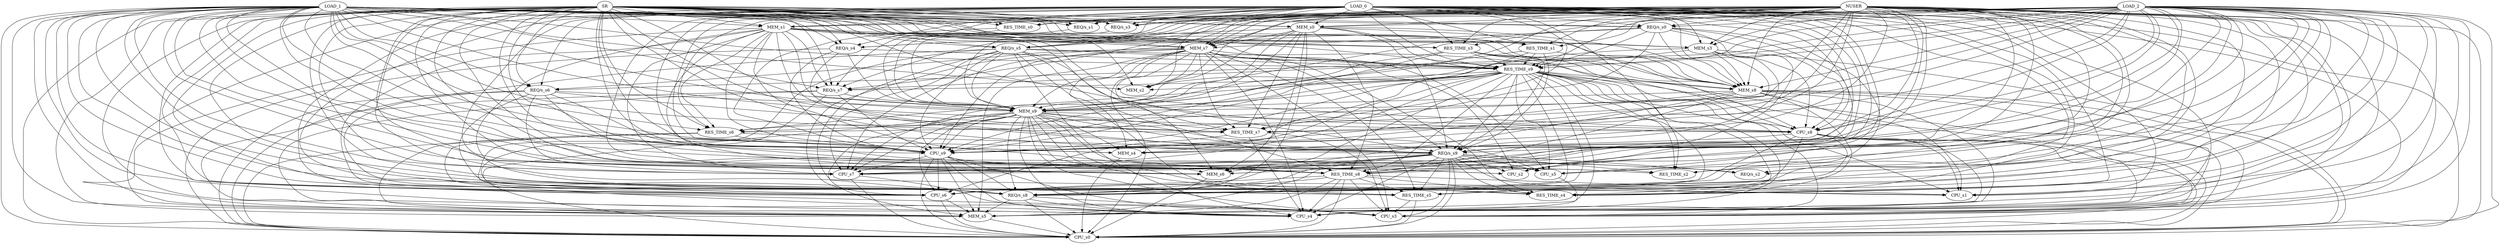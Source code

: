strict digraph "" {
	NUSER -> "REQ/s_s0";
	NUSER -> RES_TIME_s0;
	NUSER -> CPU_s0;
	NUSER -> MEM_s0;
	NUSER -> "REQ/s_s1";
	NUSER -> RES_TIME_s1;
	NUSER -> CPU_s1;
	NUSER -> MEM_s1;
	NUSER -> "REQ/s_s2";
	NUSER -> RES_TIME_s2;
	NUSER -> CPU_s2;
	NUSER -> MEM_s2;
	NUSER -> "REQ/s_s3";
	NUSER -> RES_TIME_s3;
	NUSER -> CPU_s3;
	NUSER -> MEM_s3;
	NUSER -> "REQ/s_s4";
	NUSER -> RES_TIME_s4;
	NUSER -> CPU_s4;
	NUSER -> MEM_s4;
	NUSER -> "REQ/s_s5";
	NUSER -> RES_TIME_s5;
	NUSER -> CPU_s5;
	NUSER -> MEM_s5;
	NUSER -> "REQ/s_s6";
	NUSER -> RES_TIME_s6;
	NUSER -> CPU_s6;
	NUSER -> MEM_s6;
	NUSER -> "REQ/s_s7";
	NUSER -> RES_TIME_s7;
	NUSER -> CPU_s7;
	NUSER -> MEM_s7;
	NUSER -> "REQ/s_s8";
	NUSER -> RES_TIME_s8;
	NUSER -> CPU_s8;
	NUSER -> MEM_s8;
	NUSER -> "REQ/s_s9";
	NUSER -> RES_TIME_s9;
	NUSER -> CPU_s9;
	NUSER -> MEM_s9;
	LOAD_0 -> "REQ/s_s0";
	LOAD_0 -> RES_TIME_s0;
	LOAD_0 -> CPU_s0;
	LOAD_0 -> MEM_s0;
	LOAD_0 -> "REQ/s_s1";
	LOAD_0 -> RES_TIME_s1;
	LOAD_0 -> CPU_s1;
	LOAD_0 -> MEM_s1;
	LOAD_0 -> "REQ/s_s2";
	LOAD_0 -> RES_TIME_s2;
	LOAD_0 -> CPU_s2;
	LOAD_0 -> MEM_s2;
	LOAD_0 -> "REQ/s_s3";
	LOAD_0 -> RES_TIME_s3;
	LOAD_0 -> CPU_s3;
	LOAD_0 -> MEM_s3;
	LOAD_0 -> "REQ/s_s4";
	LOAD_0 -> RES_TIME_s4;
	LOAD_0 -> CPU_s4;
	LOAD_0 -> MEM_s4;
	LOAD_0 -> "REQ/s_s5";
	LOAD_0 -> RES_TIME_s5;
	LOAD_0 -> CPU_s5;
	LOAD_0 -> MEM_s5;
	LOAD_0 -> "REQ/s_s6";
	LOAD_0 -> RES_TIME_s6;
	LOAD_0 -> CPU_s6;
	LOAD_0 -> MEM_s6;
	LOAD_0 -> "REQ/s_s7";
	LOAD_0 -> RES_TIME_s7;
	LOAD_0 -> CPU_s7;
	LOAD_0 -> MEM_s7;
	LOAD_0 -> "REQ/s_s8";
	LOAD_0 -> RES_TIME_s8;
	LOAD_0 -> CPU_s8;
	LOAD_0 -> MEM_s8;
	LOAD_0 -> "REQ/s_s9";
	LOAD_0 -> RES_TIME_s9;
	LOAD_0 -> CPU_s9;
	LOAD_0 -> MEM_s9;
	LOAD_1 -> "REQ/s_s0";
	LOAD_1 -> RES_TIME_s0;
	LOAD_1 -> CPU_s0;
	LOAD_1 -> MEM_s0;
	LOAD_1 -> "REQ/s_s1";
	LOAD_1 -> RES_TIME_s1;
	LOAD_1 -> CPU_s1;
	LOAD_1 -> MEM_s1;
	LOAD_1 -> "REQ/s_s2";
	LOAD_1 -> RES_TIME_s2;
	LOAD_1 -> CPU_s2;
	LOAD_1 -> MEM_s2;
	LOAD_1 -> "REQ/s_s3";
	LOAD_1 -> RES_TIME_s3;
	LOAD_1 -> CPU_s3;
	LOAD_1 -> MEM_s3;
	LOAD_1 -> "REQ/s_s4";
	LOAD_1 -> RES_TIME_s4;
	LOAD_1 -> CPU_s4;
	LOAD_1 -> MEM_s4;
	LOAD_1 -> "REQ/s_s5";
	LOAD_1 -> RES_TIME_s5;
	LOAD_1 -> CPU_s5;
	LOAD_1 -> MEM_s5;
	LOAD_1 -> "REQ/s_s6";
	LOAD_1 -> RES_TIME_s6;
	LOAD_1 -> CPU_s6;
	LOAD_1 -> MEM_s6;
	LOAD_1 -> "REQ/s_s7";
	LOAD_1 -> RES_TIME_s7;
	LOAD_1 -> CPU_s7;
	LOAD_1 -> MEM_s7;
	LOAD_1 -> "REQ/s_s8";
	LOAD_1 -> RES_TIME_s8;
	LOAD_1 -> CPU_s8;
	LOAD_1 -> MEM_s8;
	LOAD_1 -> "REQ/s_s9";
	LOAD_1 -> RES_TIME_s9;
	LOAD_1 -> CPU_s9;
	LOAD_1 -> MEM_s9;
	LOAD_2 -> "REQ/s_s0";
	LOAD_2 -> RES_TIME_s0;
	LOAD_2 -> CPU_s0;
	LOAD_2 -> MEM_s0;
	LOAD_2 -> "REQ/s_s1";
	LOAD_2 -> RES_TIME_s1;
	LOAD_2 -> CPU_s1;
	LOAD_2 -> MEM_s1;
	LOAD_2 -> "REQ/s_s2";
	LOAD_2 -> RES_TIME_s2;
	LOAD_2 -> CPU_s2;
	LOAD_2 -> MEM_s2;
	LOAD_2 -> "REQ/s_s3";
	LOAD_2 -> RES_TIME_s3;
	LOAD_2 -> CPU_s3;
	LOAD_2 -> MEM_s3;
	LOAD_2 -> "REQ/s_s4";
	LOAD_2 -> RES_TIME_s4;
	LOAD_2 -> CPU_s4;
	LOAD_2 -> MEM_s4;
	LOAD_2 -> "REQ/s_s5";
	LOAD_2 -> RES_TIME_s5;
	LOAD_2 -> CPU_s5;
	LOAD_2 -> MEM_s5;
	LOAD_2 -> "REQ/s_s6";
	LOAD_2 -> RES_TIME_s6;
	LOAD_2 -> CPU_s6;
	LOAD_2 -> MEM_s6;
	LOAD_2 -> "REQ/s_s7";
	LOAD_2 -> RES_TIME_s7;
	LOAD_2 -> CPU_s7;
	LOAD_2 -> MEM_s7;
	LOAD_2 -> "REQ/s_s8";
	LOAD_2 -> RES_TIME_s8;
	LOAD_2 -> CPU_s8;
	LOAD_2 -> MEM_s8;
	LOAD_2 -> "REQ/s_s9";
	LOAD_2 -> RES_TIME_s9;
	LOAD_2 -> CPU_s9;
	LOAD_2 -> MEM_s9;
	SR -> "REQ/s_s0";
	SR -> RES_TIME_s0;
	SR -> CPU_s0;
	SR -> MEM_s0;
	SR -> "REQ/s_s1";
	SR -> RES_TIME_s1;
	SR -> CPU_s1;
	SR -> MEM_s1;
	SR -> "REQ/s_s2";
	SR -> RES_TIME_s2;
	SR -> CPU_s2;
	SR -> MEM_s2;
	SR -> "REQ/s_s3";
	SR -> RES_TIME_s3;
	SR -> CPU_s3;
	SR -> MEM_s3;
	SR -> "REQ/s_s4";
	SR -> RES_TIME_s4;
	SR -> CPU_s4;
	SR -> MEM_s4;
	SR -> "REQ/s_s5";
	SR -> RES_TIME_s5;
	SR -> CPU_s5;
	SR -> MEM_s5;
	SR -> "REQ/s_s6";
	SR -> RES_TIME_s6;
	SR -> CPU_s6;
	SR -> MEM_s6;
	SR -> "REQ/s_s7";
	SR -> RES_TIME_s7;
	SR -> CPU_s7;
	SR -> MEM_s7;
	SR -> "REQ/s_s8";
	SR -> RES_TIME_s8;
	SR -> CPU_s8;
	SR -> MEM_s8;
	SR -> "REQ/s_s9";
	SR -> RES_TIME_s9;
	SR -> CPU_s9;
	SR -> MEM_s9;
	"REQ/s_s0" -> MEM_s7;
	"REQ/s_s0" -> "REQ/s_s8";
	"REQ/s_s0" -> RES_TIME_s8;
	"REQ/s_s0" -> CPU_s8;
	"REQ/s_s0" -> MEM_s8;
	"REQ/s_s0" -> "REQ/s_s9";
	"REQ/s_s0" -> RES_TIME_s9;
	"REQ/s_s0" -> CPU_s9;
	"REQ/s_s0" -> MEM_s9;
	RES_TIME_s0 -> CPU_s9;
	RES_TIME_s0 -> MEM_s9;
	MEM_s0 -> MEM_s6;
	MEM_s0 -> "REQ/s_s7";
	MEM_s0 -> RES_TIME_s7;
	MEM_s0 -> CPU_s7;
	MEM_s0 -> MEM_s7;
	MEM_s0 -> "REQ/s_s8";
	MEM_s0 -> RES_TIME_s8;
	MEM_s0 -> CPU_s8;
	MEM_s0 -> MEM_s8;
	MEM_s0 -> "REQ/s_s9";
	MEM_s0 -> RES_TIME_s9;
	MEM_s0 -> CPU_s9;
	MEM_s0 -> MEM_s9;
	"REQ/s_s1" -> MEM_s9;
	RES_TIME_s1 -> MEM_s8;
	RES_TIME_s1 -> "REQ/s_s9";
	RES_TIME_s1 -> RES_TIME_s9;
	RES_TIME_s1 -> CPU_s9;
	RES_TIME_s1 -> MEM_s9;
	MEM_s1 -> MEM_s5;
	MEM_s1 -> RES_TIME_s6;
	MEM_s1 -> CPU_s6;
	MEM_s1 -> MEM_s6;
	MEM_s1 -> "REQ/s_s7";
	MEM_s1 -> RES_TIME_s7;
	MEM_s1 -> CPU_s7;
	MEM_s1 -> MEM_s7;
	MEM_s1 -> "REQ/s_s8";
	MEM_s1 -> RES_TIME_s8;
	MEM_s1 -> CPU_s8;
	MEM_s1 -> MEM_s8;
	MEM_s1 -> "REQ/s_s9";
	MEM_s1 -> RES_TIME_s9;
	MEM_s1 -> CPU_s9;
	MEM_s1 -> MEM_s9;
	"REQ/s_s3" -> MEM_s9;
	RES_TIME_s3 -> CPU_s0;
	RES_TIME_s3 -> CPU_s8;
	RES_TIME_s3 -> MEM_s8;
	RES_TIME_s3 -> "REQ/s_s9";
	RES_TIME_s3 -> RES_TIME_s9;
	RES_TIME_s3 -> CPU_s9;
	RES_TIME_s3 -> MEM_s9;
	MEM_s3 -> CPU_s0;
	MEM_s3 -> CPU_s8;
	MEM_s3 -> MEM_s8;
	MEM_s3 -> "REQ/s_s9";
	MEM_s3 -> RES_TIME_s9;
	MEM_s3 -> CPU_s9;
	MEM_s3 -> MEM_s9;
	"REQ/s_s4" -> CPU_s0;
	"REQ/s_s4" -> "REQ/s_s9";
	"REQ/s_s4" -> RES_TIME_s9;
	"REQ/s_s4" -> CPU_s9;
	"REQ/s_s4" -> MEM_s9;
	MEM_s4 -> CPU_s0;
	"REQ/s_s5" -> CPU_s4;
	"REQ/s_s5" -> RES_TIME_s5;
	"REQ/s_s5" -> MEM_s5;
	"REQ/s_s5" -> CPU_s6;
	"REQ/s_s5" -> CPU_s7;
	"REQ/s_s5" -> "REQ/s_s8";
	"REQ/s_s5" -> RES_TIME_s8;
	"REQ/s_s5" -> MEM_s8;
	"REQ/s_s5" -> "REQ/s_s9";
	"REQ/s_s5" -> RES_TIME_s9;
	"REQ/s_s5" -> CPU_s9;
	"REQ/s_s5" -> MEM_s9;
	RES_TIME_s5 -> CPU_s0;
	RES_TIME_s5 -> CPU_s3;
	CPU_s5 -> CPU_s4;
	MEM_s5 -> CPU_s0;
	"REQ/s_s6" -> CPU_s0;
	"REQ/s_s6" -> CPU_s6;
	"REQ/s_s6" -> RES_TIME_s7;
	"REQ/s_s6" -> CPU_s7;
	"REQ/s_s6" -> "REQ/s_s8";
	"REQ/s_s6" -> RES_TIME_s8;
	"REQ/s_s6" -> CPU_s9;
	"REQ/s_s6" -> MEM_s9;
	RES_TIME_s6 -> CPU_s0;
	RES_TIME_s6 -> CPU_s4;
	RES_TIME_s6 -> MEM_s5;
	RES_TIME_s6 -> "REQ/s_s9";
	RES_TIME_s6 -> CPU_s9;
	CPU_s6 -> CPU_s0;
	CPU_s6 -> MEM_s5;
	MEM_s6 -> CPU_s0;
	"REQ/s_s7" -> CPU_s0;
	"REQ/s_s7" -> MEM_s5;
	"REQ/s_s7" -> CPU_s6;
	"REQ/s_s7" -> CPU_s9;
	"REQ/s_s7" -> MEM_s9;
	RES_TIME_s7 -> CPU_s3;
	RES_TIME_s7 -> CPU_s4;
	RES_TIME_s7 -> CPU_s6;
	CPU_s7 -> CPU_s0;
	CPU_s7 -> CPU_s4;
	MEM_s7 -> CPU_s0;
	MEM_s7 -> CPU_s2;
	MEM_s7 -> MEM_s2;
	MEM_s7 -> CPU_s3;
	MEM_s7 -> RES_TIME_s4;
	MEM_s7 -> CPU_s4;
	MEM_s7 -> MEM_s4;
	MEM_s7 -> RES_TIME_s5;
	MEM_s7 -> CPU_s5;
	MEM_s7 -> MEM_s5;
	MEM_s7 -> CPU_s6;
	MEM_s7 -> MEM_s6;
	MEM_s7 -> RES_TIME_s7;
	MEM_s7 -> CPU_s7;
	MEM_s7 -> "REQ/s_s9";
	MEM_s7 -> RES_TIME_s9;
	MEM_s7 -> CPU_s9;
	MEM_s7 -> MEM_s9;
	"REQ/s_s8" -> CPU_s0;
	"REQ/s_s8" -> CPU_s3;
	"REQ/s_s8" -> CPU_s4;
	"REQ/s_s8" -> MEM_s5;
	RES_TIME_s8 -> CPU_s0;
	RES_TIME_s8 -> CPU_s1;
	RES_TIME_s8 -> CPU_s3;
	RES_TIME_s8 -> RES_TIME_s4;
	RES_TIME_s8 -> CPU_s4;
	RES_TIME_s8 -> RES_TIME_s5;
	RES_TIME_s8 -> MEM_s5;
	RES_TIME_s8 -> CPU_s6;
	RES_TIME_s8 -> "REQ/s_s8";
	CPU_s8 -> CPU_s0;
	CPU_s8 -> CPU_s1;
	CPU_s8 -> CPU_s3;
	CPU_s8 -> RES_TIME_s4;
	CPU_s8 -> CPU_s4;
	CPU_s8 -> MEM_s4;
	CPU_s8 -> RES_TIME_s5;
	CPU_s8 -> MEM_s5;
	CPU_s8 -> CPU_s6;
	MEM_s8 -> CPU_s0;
	MEM_s8 -> CPU_s1;
	MEM_s8 -> CPU_s3;
	MEM_s8 -> RES_TIME_s4;
	MEM_s8 -> CPU_s4;
	MEM_s8 -> MEM_s5;
	MEM_s8 -> MEM_s6;
	MEM_s8 -> RES_TIME_s8;
	MEM_s8 -> CPU_s9;
	MEM_s8 -> MEM_s9;
	"REQ/s_s9" -> CPU_s0;
	"REQ/s_s9" -> CPU_s1;
	"REQ/s_s9" -> "REQ/s_s2";
	"REQ/s_s9" -> RES_TIME_s2;
	"REQ/s_s9" -> CPU_s2;
	"REQ/s_s9" -> CPU_s3;
	"REQ/s_s9" -> RES_TIME_s4;
	"REQ/s_s9" -> CPU_s4;
	"REQ/s_s9" -> RES_TIME_s5;
	"REQ/s_s9" -> CPU_s5;
	"REQ/s_s9" -> MEM_s5;
	"REQ/s_s9" -> CPU_s6;
	"REQ/s_s9" -> MEM_s6;
	"REQ/s_s9" -> CPU_s7;
	"REQ/s_s9" -> "REQ/s_s8";
	RES_TIME_s9 -> CPU_s0;
	RES_TIME_s9 -> CPU_s1;
	RES_TIME_s9 -> RES_TIME_s2;
	RES_TIME_s9 -> MEM_s2;
	RES_TIME_s9 -> CPU_s3;
	RES_TIME_s9 -> RES_TIME_s4;
	RES_TIME_s9 -> CPU_s4;
	RES_TIME_s9 -> MEM_s4;
	RES_TIME_s9 -> RES_TIME_s5;
	RES_TIME_s9 -> CPU_s5;
	RES_TIME_s9 -> MEM_s5;
	RES_TIME_s9 -> RES_TIME_s6;
	RES_TIME_s9 -> CPU_s6;
	RES_TIME_s9 -> MEM_s6;
	RES_TIME_s9 -> "REQ/s_s7";
	RES_TIME_s9 -> RES_TIME_s7;
	RES_TIME_s9 -> CPU_s7;
	RES_TIME_s9 -> "REQ/s_s8";
	RES_TIME_s9 -> RES_TIME_s8;
	RES_TIME_s9 -> CPU_s8;
	RES_TIME_s9 -> MEM_s8;
	RES_TIME_s9 -> "REQ/s_s9";
	RES_TIME_s9 -> CPU_s9;
	RES_TIME_s9 -> MEM_s9;
	CPU_s9 -> CPU_s0;
	CPU_s9 -> CPU_s3;
	CPU_s9 -> CPU_s4;
	CPU_s9 -> MEM_s5;
	CPU_s9 -> CPU_s6;
	CPU_s9 -> CPU_s7;
	CPU_s9 -> "REQ/s_s8";
	CPU_s9 -> RES_TIME_s8;
	MEM_s9 -> CPU_s0;
	MEM_s9 -> CPU_s3;
	MEM_s9 -> RES_TIME_s4;
	MEM_s9 -> CPU_s4;
	MEM_s9 -> MEM_s4;
	MEM_s9 -> RES_TIME_s5;
	MEM_s9 -> CPU_s5;
	MEM_s9 -> MEM_s5;
	MEM_s9 -> RES_TIME_s6;
	MEM_s9 -> CPU_s6;
	MEM_s9 -> MEM_s6;
	MEM_s9 -> RES_TIME_s7;
	MEM_s9 -> CPU_s7;
	MEM_s9 -> "REQ/s_s8";
	MEM_s9 -> RES_TIME_s8;
	MEM_s9 -> CPU_s8;
	MEM_s9 -> "REQ/s_s9";
	MEM_s9 -> CPU_s9;
}
